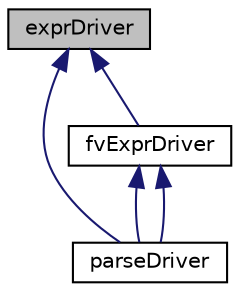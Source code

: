 digraph "exprDriver"
{
  bgcolor="transparent";
  edge [fontname="Helvetica",fontsize="10",labelfontname="Helvetica",labelfontsize="10"];
  node [fontname="Helvetica",fontsize="10",shape=record];
  Node1 [label="exprDriver",height=0.2,width=0.4,color="black", fillcolor="grey75", style="filled" fontcolor="black"];
  Node1 -> Node2 [dir="back",color="midnightblue",fontsize="10",style="solid",fontname="Helvetica"];
  Node2 [label="parseDriver",height=0.2,width=0.4,color="black",URL="$classFoam_1_1expressions_1_1fieldExpr_1_1parseDriver.html",tooltip="Driver for generic primitive field expressions. "];
  Node1 -> Node3 [dir="back",color="midnightblue",fontsize="10",style="solid",fontname="Helvetica"];
  Node3 [label="fvExprDriver",height=0.2,width=0.4,color="black",URL="$classFoam_1_1expressions_1_1fvExprDriver.html",tooltip="Base driver for parsing value expressions associated with an fvMesh. "];
  Node3 -> Node2 [dir="back",color="midnightblue",fontsize="10",style="solid",fontname="Helvetica"];
  Node3 -> Node2 [dir="back",color="midnightblue",fontsize="10",style="solid",fontname="Helvetica"];
}
